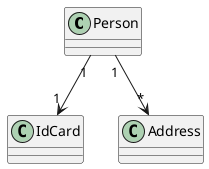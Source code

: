 @startuml
class Person {
}
class IdCard {
}
class Address {
}
Person "1" --> "1" IdCard
Person "1" --> "*" Address
@enduml